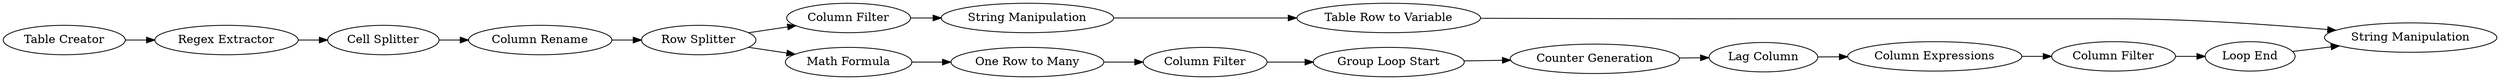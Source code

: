 digraph {
	6 -> 14
	31 -> 30
	8 -> 6
	9 -> 31
	30 -> 32
	4 -> 8
	18 -> 25
	5 -> 22
	32 -> 29
	9 -> 13
	25 -> 20
	20 -> 5
	26 -> 27
	13 -> 18
	22 -> 26
	27 -> 28
	14 -> 9
	28 -> 29
	5 [label="Counter Generation"]
	27 [label="Column Filter"]
	32 [label="Table Row to Variable"]
	13 [label="Math Formula"]
	20 [label="Group Loop Start"]
	22 [label="Lag Column"]
	29 [label="String Manipulation"]
	31 [label="Column Filter"]
	9 [label="Row Splitter"]
	28 [label="Loop End"]
	4 [label="Table Creator"]
	18 [label="One Row to Many"]
	26 [label="Column Expressions"]
	6 [label="Cell Splitter"]
	8 [label="Regex Extractor"]
	25 [label="Column Filter"]
	14 [label="Column Rename"]
	30 [label="String Manipulation"]
	rankdir=LR
}
